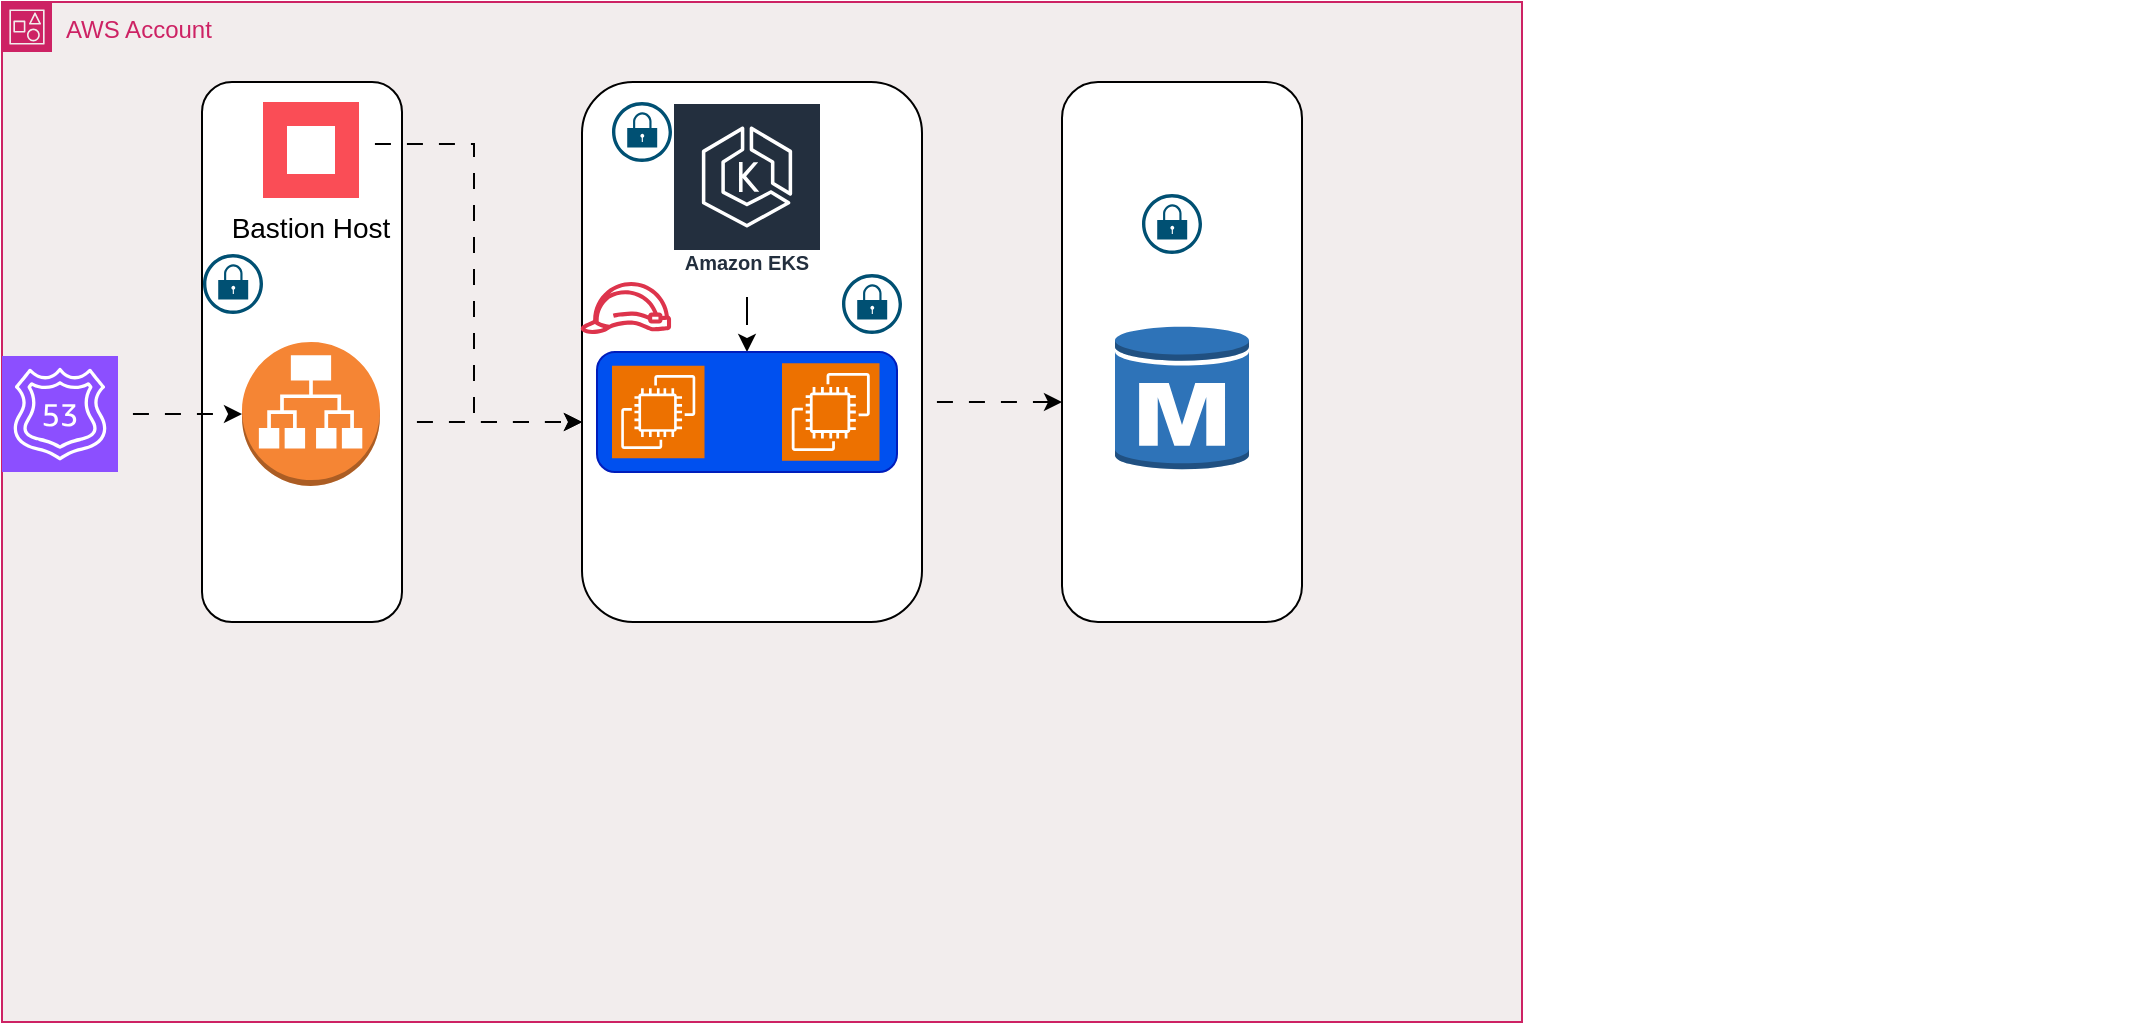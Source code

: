 <mxfile version="24.8.6">
  <diagram name="Page-1" id="2HxR4Ng5PD8vntgg9K9c">
    <mxGraphModel dx="1900" dy="1691" grid="1" gridSize="10" guides="1" tooltips="1" connect="1" arrows="1" fold="1" page="1" pageScale="1" pageWidth="850" pageHeight="1100" math="0" shadow="0">
      <root>
        <mxCell id="0" />
        <mxCell id="1" parent="0" />
        <mxCell id="MAdSaXPtCtztd2ttJc3T-1" value="AWS Account" style="points=[[0,0],[0.25,0],[0.5,0],[0.75,0],[1,0],[1,0.25],[1,0.5],[1,0.75],[1,1],[0.75,1],[0.5,1],[0.25,1],[0,1],[0,0.75],[0,0.5],[0,0.25]];outlineConnect=0;gradientColor=none;html=1;whiteSpace=wrap;fontSize=12;fontStyle=0;container=1;pointerEvents=0;collapsible=0;recursiveResize=0;shape=mxgraph.aws4.group;grIcon=mxgraph.aws4.group_account;strokeColor=#CD2264;fillColor=none;verticalAlign=top;align=left;spacingLeft=30;fontColor=#CD2264;dashed=0;" vertex="1" parent="1">
          <mxGeometry x="-70" y="-60" width="990" as="geometry" />
        </mxCell>
        <mxCell id="MAdSaXPtCtztd2ttJc3T-5" value="AWS Account" style="points=[[0,0],[0.25,0],[0.5,0],[0.75,0],[1,0],[1,0.25],[1,0.5],[1,0.75],[1,1],[0.75,1],[0.5,1],[0.25,1],[0,1],[0,0.75],[0,0.5],[0,0.25]];outlineConnect=0;gradientColor=none;html=1;whiteSpace=wrap;fontSize=12;fontStyle=0;container=1;pointerEvents=0;collapsible=0;recursiveResize=0;shape=mxgraph.aws4.group;grIcon=mxgraph.aws4.group_account;strokeColor=#CD2264;fillColor=#f2eded;verticalAlign=top;align=left;spacingLeft=30;fontColor=#CD2264;dashed=0;" vertex="1" parent="1">
          <mxGeometry x="-150" y="-150" width="760" height="510" as="geometry" />
        </mxCell>
        <mxCell id="MAdSaXPtCtztd2ttJc3T-7" value="" style="rounded=1;whiteSpace=wrap;html=1;" vertex="1" parent="MAdSaXPtCtztd2ttJc3T-5">
          <mxGeometry x="530" y="40" width="120" height="270" as="geometry" />
        </mxCell>
        <mxCell id="MAdSaXPtCtztd2ttJc3T-13" style="edgeStyle=orthogonalEdgeStyle;rounded=0;orthogonalLoop=1;jettySize=auto;html=1;flowAnimation=1;" edge="1" parent="MAdSaXPtCtztd2ttJc3T-5" source="MAdSaXPtCtztd2ttJc3T-4" target="MAdSaXPtCtztd2ttJc3T-3">
          <mxGeometry relative="1" as="geometry">
            <Array as="points">
              <mxPoint x="270" y="210" />
              <mxPoint x="270" y="210" />
            </Array>
          </mxGeometry>
        </mxCell>
        <mxCell id="MAdSaXPtCtztd2ttJc3T-4" value="" style="rounded=1;whiteSpace=wrap;html=1;" vertex="1" parent="MAdSaXPtCtztd2ttJc3T-5">
          <mxGeometry x="100" y="40" width="100" height="270" as="geometry" />
        </mxCell>
        <mxCell id="MAdSaXPtCtztd2ttJc3T-9" value="" style="outlineConnect=0;dashed=0;verticalLabelPosition=bottom;verticalAlign=top;align=center;html=1;shape=mxgraph.aws3.application_load_balancer;fillColor=#F58534;gradientColor=none;" vertex="1" parent="MAdSaXPtCtztd2ttJc3T-5">
          <mxGeometry x="120" y="170" width="69" height="72" as="geometry" />
        </mxCell>
        <mxCell id="MAdSaXPtCtztd2ttJc3T-11" value="" style="edgeStyle=orthogonalEdgeStyle;rounded=0;orthogonalLoop=1;jettySize=auto;html=1;flowAnimation=1;" edge="1" parent="MAdSaXPtCtztd2ttJc3T-5" source="MAdSaXPtCtztd2ttJc3T-3" target="MAdSaXPtCtztd2ttJc3T-7">
          <mxGeometry relative="1" as="geometry">
            <Array as="points">
              <mxPoint x="490" y="200" />
              <mxPoint x="490" y="200" />
            </Array>
          </mxGeometry>
        </mxCell>
        <mxCell id="MAdSaXPtCtztd2ttJc3T-3" value="" style="rounded=1;whiteSpace=wrap;html=1;" vertex="1" parent="MAdSaXPtCtztd2ttJc3T-5">
          <mxGeometry x="290" y="40" width="170" height="270" as="geometry" />
        </mxCell>
        <mxCell id="MAdSaXPtCtztd2ttJc3T-53" value="" style="edgeStyle=orthogonalEdgeStyle;rounded=0;orthogonalLoop=1;jettySize=auto;html=1;flowAnimation=1;" edge="1" parent="MAdSaXPtCtztd2ttJc3T-5" source="MAdSaXPtCtztd2ttJc3T-10" target="MAdSaXPtCtztd2ttJc3T-16">
          <mxGeometry relative="1" as="geometry" />
        </mxCell>
        <mxCell id="MAdSaXPtCtztd2ttJc3T-10" value="Amazon EKS" style="sketch=0;outlineConnect=0;fontColor=#232F3E;gradientColor=none;strokeColor=#ffffff;fillColor=#232F3E;dashed=0;verticalLabelPosition=middle;verticalAlign=bottom;align=center;html=1;whiteSpace=wrap;fontSize=10;fontStyle=1;spacing=3;shape=mxgraph.aws4.productIcon;prIcon=mxgraph.aws4.eks;" vertex="1" parent="MAdSaXPtCtztd2ttJc3T-5">
          <mxGeometry x="335" y="50" width="75" height="90" as="geometry" />
        </mxCell>
        <mxCell id="MAdSaXPtCtztd2ttJc3T-16" value="" style="rounded=1;whiteSpace=wrap;html=1;strokeColor=#001DBC;fillColor=#0050ef;fontColor=#ffffff;" vertex="1" parent="MAdSaXPtCtztd2ttJc3T-5">
          <mxGeometry x="297.5" y="175" width="150" height="60" as="geometry" />
        </mxCell>
        <mxCell id="MAdSaXPtCtztd2ttJc3T-18" value="" style="sketch=0;points=[[0,0,0],[0.25,0,0],[0.5,0,0],[0.75,0,0],[1,0,0],[0,1,0],[0.25,1,0],[0.5,1,0],[0.75,1,0],[1,1,0],[0,0.25,0],[0,0.5,0],[0,0.75,0],[1,0.25,0],[1,0.5,0],[1,0.75,0]];outlineConnect=0;fontColor=#232F3E;fillColor=#ED7100;strokeColor=#ffffff;dashed=0;verticalLabelPosition=bottom;verticalAlign=top;align=center;html=1;fontSize=12;fontStyle=0;aspect=fixed;shape=mxgraph.aws4.resourceIcon;resIcon=mxgraph.aws4.ec2;" vertex="1" parent="MAdSaXPtCtztd2ttJc3T-5">
          <mxGeometry x="305" y="181.87" width="46.25" height="46.25" as="geometry" />
        </mxCell>
        <mxCell id="MAdSaXPtCtztd2ttJc3T-21" value="" style="sketch=0;points=[[0,0,0],[0.25,0,0],[0.5,0,0],[0.75,0,0],[1,0,0],[0,1,0],[0.25,1,0],[0.5,1,0],[0.75,1,0],[1,1,0],[0,0.25,0],[0,0.5,0],[0,0.75,0],[1,0.25,0],[1,0.5,0],[1,0.75,0]];outlineConnect=0;fontColor=#232F3E;fillColor=#ED7100;strokeColor=#ffffff;dashed=0;verticalLabelPosition=bottom;verticalAlign=top;align=center;html=1;fontSize=12;fontStyle=0;aspect=fixed;shape=mxgraph.aws4.resourceIcon;resIcon=mxgraph.aws4.ec2;" vertex="1" parent="MAdSaXPtCtztd2ttJc3T-5">
          <mxGeometry x="390" y="180.62" width="48.75" height="48.75" as="geometry" />
        </mxCell>
        <mxCell id="MAdSaXPtCtztd2ttJc3T-22" value="Bastion Host" style="shape=rect;fillColor=#FA4D56;aspect=fixed;resizable=0;labelPosition=center;verticalLabelPosition=bottom;align=center;verticalAlign=top;strokeColor=none;fontSize=14;" vertex="1" parent="MAdSaXPtCtztd2ttJc3T-5">
          <mxGeometry x="130.5" y="50" width="48" height="48" as="geometry" />
        </mxCell>
        <mxCell id="MAdSaXPtCtztd2ttJc3T-23" value="" style="fillColor=#ffffff;strokeColor=none;dashed=0;outlineConnect=0;html=1;labelPosition=center;verticalLabelPosition=bottom;verticalAlign=top;part=1;movable=0;resizable=0;rotatable=0;shape=mxgraph.ibm_cloud.bastion-host" vertex="1" parent="MAdSaXPtCtztd2ttJc3T-22">
          <mxGeometry width="24" height="24" relative="1" as="geometry">
            <mxPoint x="12" y="12" as="offset" />
          </mxGeometry>
        </mxCell>
        <mxCell id="MAdSaXPtCtztd2ttJc3T-26" value="" style="edgeStyle=orthogonalEdgeStyle;rounded=0;orthogonalLoop=1;jettySize=auto;html=1;flowAnimation=1;" edge="1" parent="MAdSaXPtCtztd2ttJc3T-5" source="MAdSaXPtCtztd2ttJc3T-25" target="MAdSaXPtCtztd2ttJc3T-9">
          <mxGeometry relative="1" as="geometry" />
        </mxCell>
        <mxCell id="MAdSaXPtCtztd2ttJc3T-25" value="" style="sketch=0;points=[[0,0,0],[0.25,0,0],[0.5,0,0],[0.75,0,0],[1,0,0],[0,1,0],[0.25,1,0],[0.5,1,0],[0.75,1,0],[1,1,0],[0,0.25,0],[0,0.5,0],[0,0.75,0],[1,0.25,0],[1,0.5,0],[1,0.75,0]];outlineConnect=0;fontColor=#232F3E;fillColor=#8C4FFF;strokeColor=#ffffff;dashed=0;verticalLabelPosition=bottom;verticalAlign=top;align=center;html=1;fontSize=12;fontStyle=0;aspect=fixed;shape=mxgraph.aws4.resourceIcon;resIcon=mxgraph.aws4.route_53;" vertex="1" parent="MAdSaXPtCtztd2ttJc3T-5">
          <mxGeometry y="177" width="58" height="58" as="geometry" />
        </mxCell>
        <mxCell id="MAdSaXPtCtztd2ttJc3T-27" value="" style="outlineConnect=0;dashed=0;verticalLabelPosition=bottom;verticalAlign=top;align=center;html=1;shape=mxgraph.aws3.rds_db_instance;fillColor=#2E73B8;gradientColor=none;" vertex="1" parent="MAdSaXPtCtztd2ttJc3T-5">
          <mxGeometry x="556.5" y="161" width="67" height="74" as="geometry" />
        </mxCell>
        <mxCell id="MAdSaXPtCtztd2ttJc3T-28" value="" style="sketch=0;points=[[0.5,0,0],[1,0.5,0],[0.5,1,0],[0,0.5,0],[0.145,0.145,0],[0.856,0.145,0],[0.855,0.856,0],[0.145,0.855,0]];verticalLabelPosition=bottom;html=1;verticalAlign=top;aspect=fixed;align=center;pointerEvents=1;shape=mxgraph.cisco19.lock;fillColor=#005073;strokeColor=none;" vertex="1" parent="MAdSaXPtCtztd2ttJc3T-5">
          <mxGeometry x="570" y="96" width="30" height="30" as="geometry" />
        </mxCell>
        <mxCell id="MAdSaXPtCtztd2ttJc3T-29" value="" style="sketch=0;points=[[0.5,0,0],[1,0.5,0],[0.5,1,0],[0,0.5,0],[0.145,0.145,0],[0.856,0.145,0],[0.855,0.856,0],[0.145,0.855,0]];verticalLabelPosition=bottom;html=1;verticalAlign=top;aspect=fixed;align=center;pointerEvents=1;shape=mxgraph.cisco19.lock;fillColor=#005073;strokeColor=none;" vertex="1" parent="MAdSaXPtCtztd2ttJc3T-5">
          <mxGeometry x="305" y="50" width="30" height="30" as="geometry" />
        </mxCell>
        <mxCell id="MAdSaXPtCtztd2ttJc3T-30" value="" style="sketch=0;points=[[0.5,0,0],[1,0.5,0],[0.5,1,0],[0,0.5,0],[0.145,0.145,0],[0.856,0.145,0],[0.855,0.856,0],[0.145,0.855,0]];verticalLabelPosition=bottom;html=1;verticalAlign=top;aspect=fixed;align=center;pointerEvents=1;shape=mxgraph.cisco19.lock;fillColor=#005073;strokeColor=none;" vertex="1" parent="MAdSaXPtCtztd2ttJc3T-5">
          <mxGeometry x="420" y="136" width="30" height="30" as="geometry" />
        </mxCell>
        <mxCell id="MAdSaXPtCtztd2ttJc3T-50" value="" style="sketch=0;points=[[0.5,0,0],[1,0.5,0],[0.5,1,0],[0,0.5,0],[0.145,0.145,0],[0.856,0.145,0],[0.855,0.856,0],[0.145,0.855,0]];verticalLabelPosition=bottom;html=1;verticalAlign=top;aspect=fixed;align=center;pointerEvents=1;shape=mxgraph.cisco19.lock;fillColor=#005073;strokeColor=none;" vertex="1" parent="MAdSaXPtCtztd2ttJc3T-5">
          <mxGeometry x="100.5" y="126" width="30" height="30" as="geometry" />
        </mxCell>
        <mxCell id="MAdSaXPtCtztd2ttJc3T-51" style="edgeStyle=orthogonalEdgeStyle;rounded=0;orthogonalLoop=1;jettySize=auto;html=1;flowAnimation=1;" edge="1" parent="MAdSaXPtCtztd2ttJc3T-5">
          <mxGeometry relative="1" as="geometry">
            <mxPoint x="290" y="210" as="targetPoint" />
            <mxPoint x="180" y="70" as="sourcePoint" />
            <Array as="points">
              <mxPoint x="180" y="71" />
              <mxPoint x="236" y="71" />
              <mxPoint x="236" y="210" />
              <mxPoint x="290" y="210" />
            </Array>
          </mxGeometry>
        </mxCell>
        <mxCell id="MAdSaXPtCtztd2ttJc3T-52" value="" style="sketch=0;outlineConnect=0;fontColor=#232F3E;gradientColor=none;fillColor=#DD344C;strokeColor=none;dashed=0;verticalLabelPosition=bottom;verticalAlign=top;align=center;html=1;fontSize=12;fontStyle=0;aspect=fixed;pointerEvents=1;shape=mxgraph.aws4.role;" vertex="1" parent="MAdSaXPtCtztd2ttJc3T-5">
          <mxGeometry x="288.9" y="140" width="46.1" height="26" as="geometry" />
        </mxCell>
      </root>
    </mxGraphModel>
  </diagram>
</mxfile>
